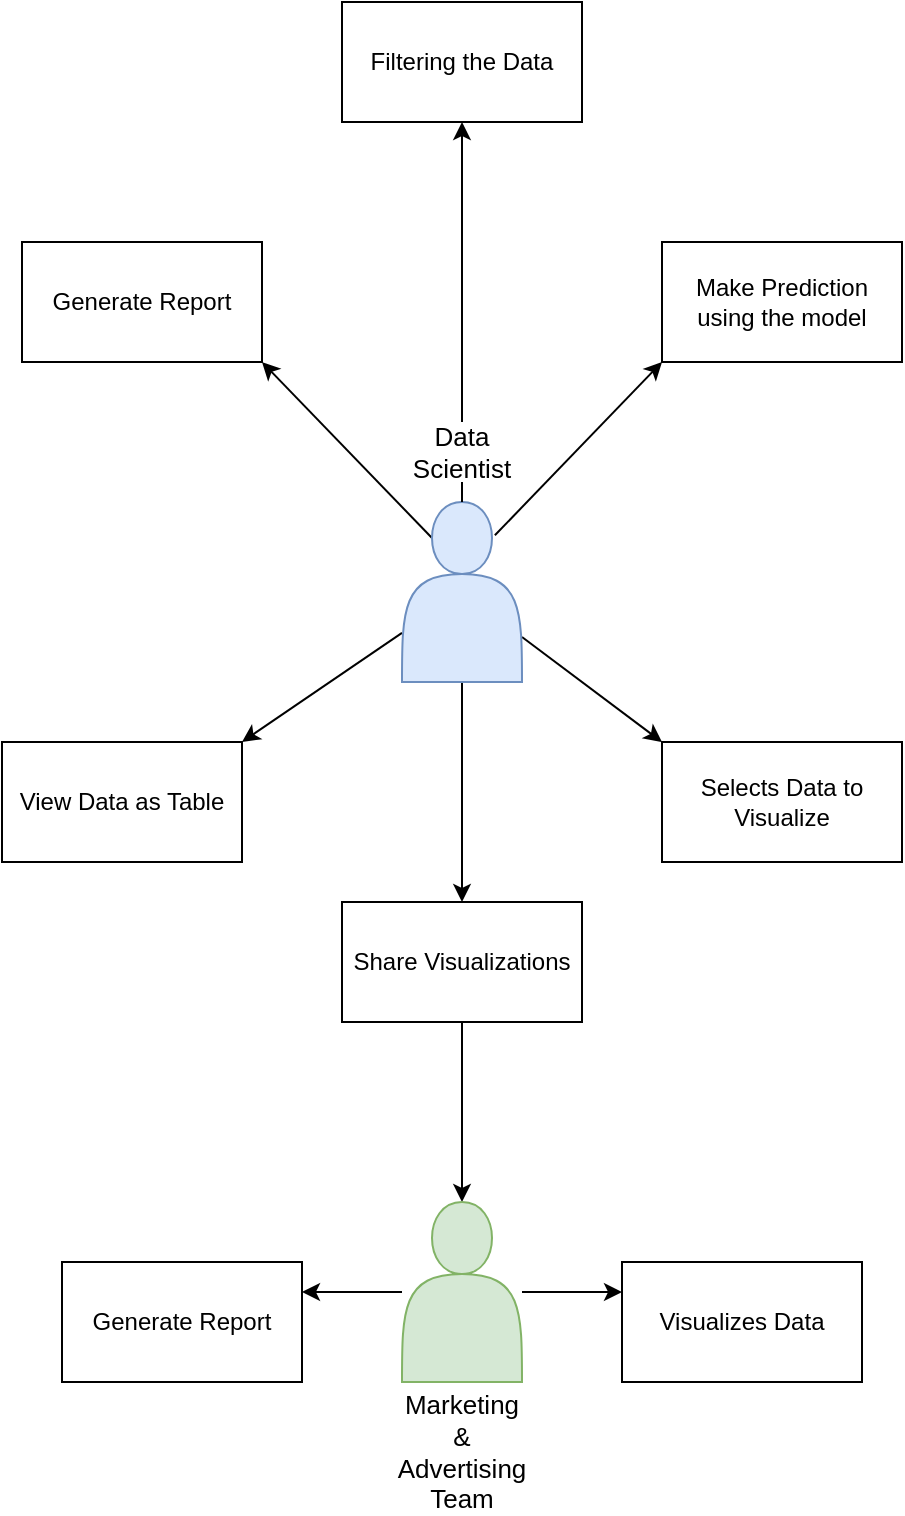 <mxfile>
    <diagram id="U_Dj8HLWvVxoEwfDOYC7" name="Page-1">
        <mxGraphModel dx="1298" dy="1915" grid="1" gridSize="10" guides="1" tooltips="1" connect="1" arrows="1" fold="1" page="1" pageScale="1" pageWidth="850" pageHeight="1100" math="0" shadow="0">
            <root>
                <mxCell id="0"/>
                <mxCell id="1" parent="0"/>
                <mxCell id="11" style="edgeStyle=none;html=1;entryX=1;entryY=0;entryDx=0;entryDy=0;" edge="1" parent="1" source="2" target="6">
                    <mxGeometry relative="1" as="geometry"/>
                </mxCell>
                <mxCell id="12" style="edgeStyle=none;html=1;entryX=0;entryY=0;entryDx=0;entryDy=0;" edge="1" parent="1" source="2" target="7">
                    <mxGeometry relative="1" as="geometry"/>
                </mxCell>
                <mxCell id="13" style="edgeStyle=none;html=1;entryX=0;entryY=1;entryDx=0;entryDy=0;exitX=0.774;exitY=0.185;exitDx=0;exitDy=0;exitPerimeter=0;" edge="1" parent="1" source="2" target="8">
                    <mxGeometry relative="1" as="geometry">
                        <mxPoint x="180" y="200" as="sourcePoint"/>
                    </mxGeometry>
                </mxCell>
                <mxCell id="15" style="edgeStyle=none;html=1;entryX=0.5;entryY=0;entryDx=0;entryDy=0;" edge="1" parent="1" source="2" target="14">
                    <mxGeometry relative="1" as="geometry"/>
                </mxCell>
                <mxCell id="23" style="edgeStyle=none;html=1;entryX=1;entryY=1;entryDx=0;entryDy=0;exitX=0.25;exitY=0.2;exitDx=0;exitDy=0;exitPerimeter=0;" edge="1" parent="1" source="2" target="22">
                    <mxGeometry relative="1" as="geometry">
                        <mxPoint x="130" y="191" as="sourcePoint"/>
                    </mxGeometry>
                </mxCell>
                <mxCell id="24" style="edgeStyle=none;html=1;entryX=0.5;entryY=1;entryDx=0;entryDy=0;startArrow=none;" edge="1" parent="1" source="37" target="9">
                    <mxGeometry relative="1" as="geometry">
                        <mxPoint x="150" y="40" as="targetPoint"/>
                    </mxGeometry>
                </mxCell>
                <mxCell id="2" value="" style="shape=actor;whiteSpace=wrap;html=1;fillColor=#dae8fc;strokeColor=#6c8ebf;" vertex="1" parent="1">
                    <mxGeometry x="130" y="180" width="60" height="90" as="geometry"/>
                </mxCell>
                <mxCell id="6" value="View Data as Table" style="rounded=0;whiteSpace=wrap;html=1;" vertex="1" parent="1">
                    <mxGeometry x="-70" y="300" width="120" height="60" as="geometry"/>
                </mxCell>
                <mxCell id="7" value="Selects Data to Visualize" style="rounded=0;whiteSpace=wrap;html=1;" vertex="1" parent="1">
                    <mxGeometry x="260" y="300" width="120" height="60" as="geometry"/>
                </mxCell>
                <mxCell id="8" value="Make Prediction using the model" style="rounded=0;whiteSpace=wrap;html=1;" vertex="1" parent="1">
                    <mxGeometry x="260" y="50" width="120" height="60" as="geometry"/>
                </mxCell>
                <mxCell id="9" value="Filtering the Data" style="rounded=0;whiteSpace=wrap;html=1;" vertex="1" parent="1">
                    <mxGeometry x="100" y="-70" width="120" height="60" as="geometry"/>
                </mxCell>
                <mxCell id="18" style="edgeStyle=none;html=1;entryX=0.5;entryY=0;entryDx=0;entryDy=0;" edge="1" parent="1" source="14" target="16">
                    <mxGeometry relative="1" as="geometry"/>
                </mxCell>
                <mxCell id="14" value="Share Visualizations" style="rounded=0;whiteSpace=wrap;html=1;" vertex="1" parent="1">
                    <mxGeometry x="100" y="380" width="120" height="60" as="geometry"/>
                </mxCell>
                <mxCell id="26" style="edgeStyle=none;html=1;entryX=0;entryY=0.25;entryDx=0;entryDy=0;" edge="1" parent="1" source="16" target="20">
                    <mxGeometry relative="1" as="geometry"/>
                </mxCell>
                <mxCell id="27" style="edgeStyle=none;html=1;entryX=1;entryY=0.25;entryDx=0;entryDy=0;" edge="1" parent="1" source="16" target="25">
                    <mxGeometry relative="1" as="geometry"/>
                </mxCell>
                <mxCell id="16" value="" style="shape=actor;whiteSpace=wrap;html=1;fillColor=#d5e8d4;strokeColor=#82b366;" vertex="1" parent="1">
                    <mxGeometry x="130" y="530" width="60" height="90" as="geometry"/>
                </mxCell>
                <mxCell id="20" value="Visualizes Data" style="rounded=0;whiteSpace=wrap;html=1;" vertex="1" parent="1">
                    <mxGeometry x="240" y="560" width="120" height="60" as="geometry"/>
                </mxCell>
                <mxCell id="22" value="Generate Report" style="rounded=0;whiteSpace=wrap;html=1;" vertex="1" parent="1">
                    <mxGeometry x="-60" y="50" width="120" height="60" as="geometry"/>
                </mxCell>
                <mxCell id="25" value="Generate Report" style="rounded=0;whiteSpace=wrap;html=1;" vertex="1" parent="1">
                    <mxGeometry x="-40" y="560" width="120" height="60" as="geometry"/>
                </mxCell>
                <mxCell id="38" value="" style="edgeStyle=none;html=1;entryX=0.5;entryY=1;entryDx=0;entryDy=0;endArrow=none;" edge="1" parent="1" source="2" target="37">
                    <mxGeometry relative="1" as="geometry">
                        <mxPoint x="160" y="-10" as="targetPoint"/>
                        <mxPoint x="160" y="180" as="sourcePoint"/>
                    </mxGeometry>
                </mxCell>
                <mxCell id="37" value="Data Scientist" style="text;html=1;strokeColor=none;fillColor=none;align=center;verticalAlign=middle;whiteSpace=wrap;rounded=0;fontSize=13;" vertex="1" parent="1">
                    <mxGeometry x="130" y="140" width="60" height="30" as="geometry"/>
                </mxCell>
                <mxCell id="39" value="Marketing &amp;amp; Advertising Team" style="text;html=1;strokeColor=none;fillColor=none;align=center;verticalAlign=middle;whiteSpace=wrap;rounded=0;fontSize=13;" vertex="1" parent="1">
                    <mxGeometry x="130" y="640" width="60" height="30" as="geometry"/>
                </mxCell>
            </root>
        </mxGraphModel>
    </diagram>
</mxfile>